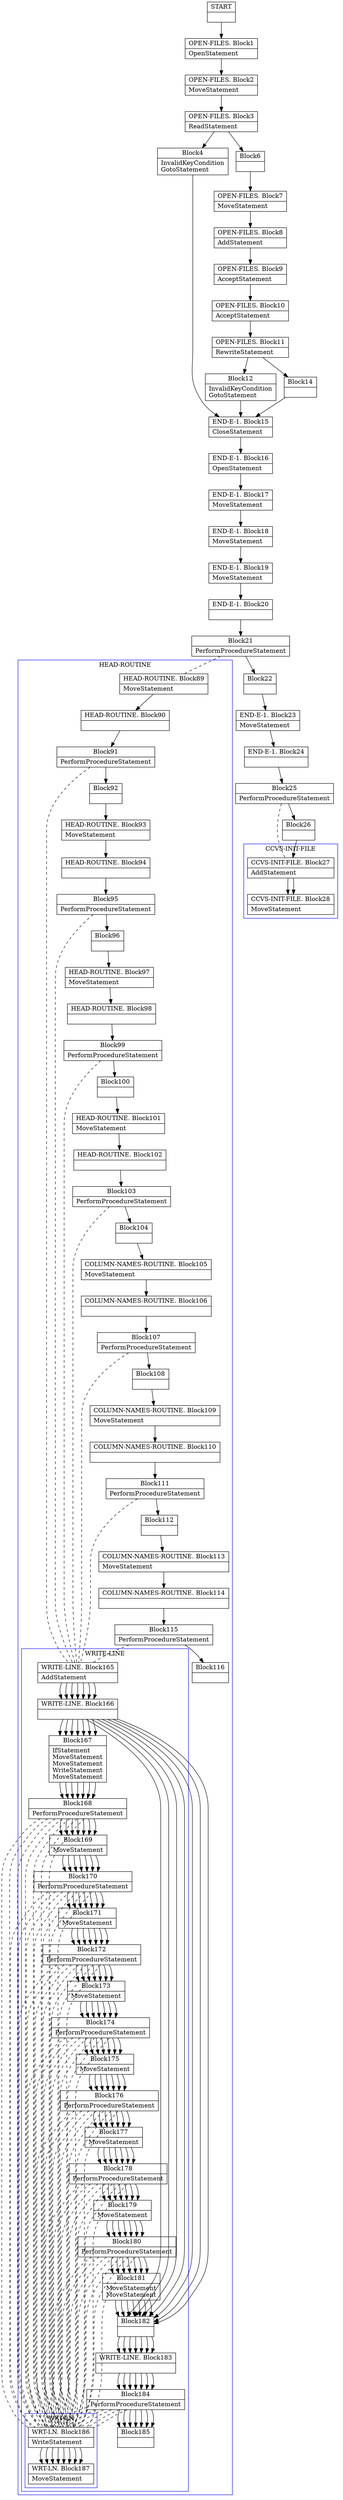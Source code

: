 digraph Cfg {
compound=true;
node [
shape = "record"
]

edge [
arrowtail = "empty"
]
Block0 [
label = "{START|}"
]
Block1 [
label = "{OPEN-FILES. Block1|OpenStatement\l}"
]
Block2 [
label = "{OPEN-FILES. Block2|MoveStatement\l}"
]
Block3 [
label = "{OPEN-FILES. Block3|ReadStatement\l}"
]
Block4 [
label = "{Block4|InvalidKeyCondition\lGotoStatement\l}"
]
Block15 [
label = "{END-E-1. Block15|CloseStatement\l}"
]
Block16 [
label = "{END-E-1. Block16|OpenStatement\l}"
]
Block17 [
label = "{END-E-1. Block17|MoveStatement\l}"
]
Block18 [
label = "{END-E-1. Block18|MoveStatement\l}"
]
Block19 [
label = "{END-E-1. Block19|MoveStatement\l}"
]
Block20 [
label = "{END-E-1. Block20|}"
]
Block21 [
label = "{Block21|PerformProcedureStatement\l}"
]
subgraph cluster_1{
color = blue;
label = "HEAD-ROUTINE";
Block89 [
label = "{HEAD-ROUTINE. Block89|MoveStatement\l}"
]
Block90 [
label = "{HEAD-ROUTINE. Block90|}"
]
Block91 [
label = "{Block91|PerformProcedureStatement\l}"
]
subgraph cluster_8{
color = blue;
label = "WRITE-LINE";
Block165 [
label = "{WRITE-LINE. Block165|AddStatement\l}"
]
Block166 [
label = "{WRITE-LINE. Block166|}"
]
Block167 [
label = "{Block167|IfStatement\lMoveStatement\lMoveStatement\lWriteStatement\lMoveStatement\l}"
]
Block168 [
label = "{Block168|PerformProcedureStatement\l}"
]
subgraph cluster_22{
color = blue;
label = "WRT-LN";
Block186 [
label = "{WRT-LN. Block186|WriteStatement\l}"
]
Block187 [
label = "{WRT-LN. Block187|MoveStatement\l}"
]
Block186 -> Block187

}
Block168 -> Block186 [style=dashed, arrowhead=none]

Block169 [
label = "{Block169|MoveStatement\l}"
]
Block170 [
label = "{Block170|PerformProcedureStatement\l}"
]
subgraph cluster_23{
color = blue;
label = "WRT-LN";
Block186 [
label = "{WRT-LN. Block186|WriteStatement\l}"
]
Block187 [
label = "{WRT-LN. Block187|MoveStatement\l}"
]
Block186 -> Block187

}
Block170 -> Block186 [style=dashed, arrowhead=none]

Block171 [
label = "{Block171|MoveStatement\l}"
]
Block172 [
label = "{Block172|PerformProcedureStatement\l}"
]
subgraph cluster_24{
color = blue;
label = "WRT-LN";
Block186 [
label = "{WRT-LN. Block186|WriteStatement\l}"
]
Block187 [
label = "{WRT-LN. Block187|MoveStatement\l}"
]
Block186 -> Block187

}
Block172 -> Block186 [style=dashed, arrowhead=none]

Block173 [
label = "{Block173|MoveStatement\l}"
]
Block174 [
label = "{Block174|PerformProcedureStatement\l}"
]
subgraph cluster_25{
color = blue;
label = "WRT-LN";
Block186 [
label = "{WRT-LN. Block186|WriteStatement\l}"
]
Block187 [
label = "{WRT-LN. Block187|MoveStatement\l}"
]
Block186 -> Block187

}
Block174 -> Block186 [style=dashed, arrowhead=none]

Block175 [
label = "{Block175|MoveStatement\l}"
]
Block176 [
label = "{Block176|PerformProcedureStatement\l}"
]
subgraph cluster_26{
color = blue;
label = "WRT-LN";
Block186 [
label = "{WRT-LN. Block186|WriteStatement\l}"
]
Block187 [
label = "{WRT-LN. Block187|MoveStatement\l}"
]
Block186 -> Block187

}
Block176 -> Block186 [style=dashed, arrowhead=none]

Block177 [
label = "{Block177|MoveStatement\l}"
]
Block178 [
label = "{Block178|PerformProcedureStatement\l}"
]
subgraph cluster_27{
color = blue;
label = "WRT-LN";
Block186 [
label = "{WRT-LN. Block186|WriteStatement\l}"
]
Block187 [
label = "{WRT-LN. Block187|MoveStatement\l}"
]
Block186 -> Block187

}
Block178 -> Block186 [style=dashed, arrowhead=none]

Block179 [
label = "{Block179|MoveStatement\l}"
]
Block180 [
label = "{Block180|PerformProcedureStatement\l}"
]
subgraph cluster_28{
color = blue;
label = "WRT-LN";
Block186 [
label = "{WRT-LN. Block186|WriteStatement\l}"
]
Block187 [
label = "{WRT-LN. Block187|MoveStatement\l}"
]
Block186 -> Block187

}
Block180 -> Block186 [style=dashed, arrowhead=none]

Block181 [
label = "{Block181|MoveStatement\lMoveStatement\l}"
]
Block182 [
label = "{Block182|}"
]
Block183 [
label = "{WRITE-LINE. Block183|}"
]
Block184 [
label = "{Block184|PerformProcedureStatement\l}"
]
subgraph cluster_29{
color = blue;
label = "WRT-LN";
Block186 [
label = "{WRT-LN. Block186|WriteStatement\l}"
]
Block187 [
label = "{WRT-LN. Block187|MoveStatement\l}"
]
Block186 -> Block187

}
Block184 -> Block186 [style=dashed, arrowhead=none]

Block185 [
label = "{Block185|}"
]
Block165 -> Block166
Block166 -> Block167
Block166 -> Block182
Block167 -> Block168
Block168 -> Block169
Block169 -> Block170
Block170 -> Block171
Block171 -> Block172
Block172 -> Block173
Block173 -> Block174
Block174 -> Block175
Block175 -> Block176
Block176 -> Block177
Block177 -> Block178
Block178 -> Block179
Block179 -> Block180
Block180 -> Block181
Block181 -> Block182
Block182 -> Block183
Block183 -> Block184
Block184 -> Block185

}
Block91 -> Block165 [style=dashed, arrowhead=none]

Block92 [
label = "{Block92|}"
]
Block93 [
label = "{HEAD-ROUTINE. Block93|MoveStatement\l}"
]
Block94 [
label = "{HEAD-ROUTINE. Block94|}"
]
Block95 [
label = "{Block95|PerformProcedureStatement\l}"
]
subgraph cluster_9{
color = blue;
label = "WRITE-LINE";
Block165 [
label = "{WRITE-LINE. Block165|AddStatement\l}"
]
Block166 [
label = "{WRITE-LINE. Block166|}"
]
Block167 [
label = "{Block167|IfStatement\lMoveStatement\lMoveStatement\lWriteStatement\lMoveStatement\l}"
]
Block168 [
label = "{Block168|PerformProcedureStatement\l}"
]
Block168 -> Block186 [style=dashed, arrowhead=none]

Block169 [
label = "{Block169|MoveStatement\l}"
]
Block170 [
label = "{Block170|PerformProcedureStatement\l}"
]
Block170 -> Block186 [style=dashed, arrowhead=none]

Block171 [
label = "{Block171|MoveStatement\l}"
]
Block172 [
label = "{Block172|PerformProcedureStatement\l}"
]
Block172 -> Block186 [style=dashed, arrowhead=none]

Block173 [
label = "{Block173|MoveStatement\l}"
]
Block174 [
label = "{Block174|PerformProcedureStatement\l}"
]
Block174 -> Block186 [style=dashed, arrowhead=none]

Block175 [
label = "{Block175|MoveStatement\l}"
]
Block176 [
label = "{Block176|PerformProcedureStatement\l}"
]
Block176 -> Block186 [style=dashed, arrowhead=none]

Block177 [
label = "{Block177|MoveStatement\l}"
]
Block178 [
label = "{Block178|PerformProcedureStatement\l}"
]
Block178 -> Block186 [style=dashed, arrowhead=none]

Block179 [
label = "{Block179|MoveStatement\l}"
]
Block180 [
label = "{Block180|PerformProcedureStatement\l}"
]
Block180 -> Block186 [style=dashed, arrowhead=none]

Block181 [
label = "{Block181|MoveStatement\lMoveStatement\l}"
]
Block182 [
label = "{Block182|}"
]
Block183 [
label = "{WRITE-LINE. Block183|}"
]
Block184 [
label = "{Block184|PerformProcedureStatement\l}"
]
Block184 -> Block186 [style=dashed, arrowhead=none]

Block185 [
label = "{Block185|}"
]
Block165 -> Block166
Block166 -> Block167
Block166 -> Block182
Block167 -> Block168
Block168 -> Block169
Block169 -> Block170
Block170 -> Block171
Block171 -> Block172
Block172 -> Block173
Block173 -> Block174
Block174 -> Block175
Block175 -> Block176
Block176 -> Block177
Block177 -> Block178
Block178 -> Block179
Block179 -> Block180
Block180 -> Block181
Block181 -> Block182
Block182 -> Block183
Block183 -> Block184
Block184 -> Block185

}
Block95 -> Block165 [style=dashed, arrowhead=none]

Block96 [
label = "{Block96|}"
]
Block97 [
label = "{HEAD-ROUTINE. Block97|MoveStatement\l}"
]
Block98 [
label = "{HEAD-ROUTINE. Block98|}"
]
Block99 [
label = "{Block99|PerformProcedureStatement\l}"
]
subgraph cluster_10{
color = blue;
label = "WRITE-LINE";
Block165 [
label = "{WRITE-LINE. Block165|AddStatement\l}"
]
Block166 [
label = "{WRITE-LINE. Block166|}"
]
Block167 [
label = "{Block167|IfStatement\lMoveStatement\lMoveStatement\lWriteStatement\lMoveStatement\l}"
]
Block168 [
label = "{Block168|PerformProcedureStatement\l}"
]
Block168 -> Block186 [style=dashed, arrowhead=none]

Block169 [
label = "{Block169|MoveStatement\l}"
]
Block170 [
label = "{Block170|PerformProcedureStatement\l}"
]
Block170 -> Block186 [style=dashed, arrowhead=none]

Block171 [
label = "{Block171|MoveStatement\l}"
]
Block172 [
label = "{Block172|PerformProcedureStatement\l}"
]
Block172 -> Block186 [style=dashed, arrowhead=none]

Block173 [
label = "{Block173|MoveStatement\l}"
]
Block174 [
label = "{Block174|PerformProcedureStatement\l}"
]
Block174 -> Block186 [style=dashed, arrowhead=none]

Block175 [
label = "{Block175|MoveStatement\l}"
]
Block176 [
label = "{Block176|PerformProcedureStatement\l}"
]
Block176 -> Block186 [style=dashed, arrowhead=none]

Block177 [
label = "{Block177|MoveStatement\l}"
]
Block178 [
label = "{Block178|PerformProcedureStatement\l}"
]
Block178 -> Block186 [style=dashed, arrowhead=none]

Block179 [
label = "{Block179|MoveStatement\l}"
]
Block180 [
label = "{Block180|PerformProcedureStatement\l}"
]
Block180 -> Block186 [style=dashed, arrowhead=none]

Block181 [
label = "{Block181|MoveStatement\lMoveStatement\l}"
]
Block182 [
label = "{Block182|}"
]
Block183 [
label = "{WRITE-LINE. Block183|}"
]
Block184 [
label = "{Block184|PerformProcedureStatement\l}"
]
Block184 -> Block186 [style=dashed, arrowhead=none]

Block185 [
label = "{Block185|}"
]
Block165 -> Block166
Block166 -> Block167
Block166 -> Block182
Block167 -> Block168
Block168 -> Block169
Block169 -> Block170
Block170 -> Block171
Block171 -> Block172
Block172 -> Block173
Block173 -> Block174
Block174 -> Block175
Block175 -> Block176
Block176 -> Block177
Block177 -> Block178
Block178 -> Block179
Block179 -> Block180
Block180 -> Block181
Block181 -> Block182
Block182 -> Block183
Block183 -> Block184
Block184 -> Block185

}
Block99 -> Block165 [style=dashed, arrowhead=none]

Block100 [
label = "{Block100|}"
]
Block101 [
label = "{HEAD-ROUTINE. Block101|MoveStatement\l}"
]
Block102 [
label = "{HEAD-ROUTINE. Block102|}"
]
Block103 [
label = "{Block103|PerformProcedureStatement\l}"
]
subgraph cluster_11{
color = blue;
label = "WRITE-LINE";
Block165 [
label = "{WRITE-LINE. Block165|AddStatement\l}"
]
Block166 [
label = "{WRITE-LINE. Block166|}"
]
Block167 [
label = "{Block167|IfStatement\lMoveStatement\lMoveStatement\lWriteStatement\lMoveStatement\l}"
]
Block168 [
label = "{Block168|PerformProcedureStatement\l}"
]
Block168 -> Block186 [style=dashed, arrowhead=none]

Block169 [
label = "{Block169|MoveStatement\l}"
]
Block170 [
label = "{Block170|PerformProcedureStatement\l}"
]
Block170 -> Block186 [style=dashed, arrowhead=none]

Block171 [
label = "{Block171|MoveStatement\l}"
]
Block172 [
label = "{Block172|PerformProcedureStatement\l}"
]
Block172 -> Block186 [style=dashed, arrowhead=none]

Block173 [
label = "{Block173|MoveStatement\l}"
]
Block174 [
label = "{Block174|PerformProcedureStatement\l}"
]
Block174 -> Block186 [style=dashed, arrowhead=none]

Block175 [
label = "{Block175|MoveStatement\l}"
]
Block176 [
label = "{Block176|PerformProcedureStatement\l}"
]
Block176 -> Block186 [style=dashed, arrowhead=none]

Block177 [
label = "{Block177|MoveStatement\l}"
]
Block178 [
label = "{Block178|PerformProcedureStatement\l}"
]
Block178 -> Block186 [style=dashed, arrowhead=none]

Block179 [
label = "{Block179|MoveStatement\l}"
]
Block180 [
label = "{Block180|PerformProcedureStatement\l}"
]
Block180 -> Block186 [style=dashed, arrowhead=none]

Block181 [
label = "{Block181|MoveStatement\lMoveStatement\l}"
]
Block182 [
label = "{Block182|}"
]
Block183 [
label = "{WRITE-LINE. Block183|}"
]
Block184 [
label = "{Block184|PerformProcedureStatement\l}"
]
Block184 -> Block186 [style=dashed, arrowhead=none]

Block185 [
label = "{Block185|}"
]
Block165 -> Block166
Block166 -> Block167
Block166 -> Block182
Block167 -> Block168
Block168 -> Block169
Block169 -> Block170
Block170 -> Block171
Block171 -> Block172
Block172 -> Block173
Block173 -> Block174
Block174 -> Block175
Block175 -> Block176
Block176 -> Block177
Block177 -> Block178
Block178 -> Block179
Block179 -> Block180
Block180 -> Block181
Block181 -> Block182
Block182 -> Block183
Block183 -> Block184
Block184 -> Block185

}
Block103 -> Block165 [style=dashed, arrowhead=none]

Block104 [
label = "{Block104|}"
]
Block105 [
label = "{COLUMN-NAMES-ROUTINE. Block105|MoveStatement\l}"
]
Block106 [
label = "{COLUMN-NAMES-ROUTINE. Block106|}"
]
Block107 [
label = "{Block107|PerformProcedureStatement\l}"
]
subgraph cluster_12{
color = blue;
label = "WRITE-LINE";
Block165 [
label = "{WRITE-LINE. Block165|AddStatement\l}"
]
Block166 [
label = "{WRITE-LINE. Block166|}"
]
Block167 [
label = "{Block167|IfStatement\lMoveStatement\lMoveStatement\lWriteStatement\lMoveStatement\l}"
]
Block168 [
label = "{Block168|PerformProcedureStatement\l}"
]
Block168 -> Block186 [style=dashed, arrowhead=none]

Block169 [
label = "{Block169|MoveStatement\l}"
]
Block170 [
label = "{Block170|PerformProcedureStatement\l}"
]
Block170 -> Block186 [style=dashed, arrowhead=none]

Block171 [
label = "{Block171|MoveStatement\l}"
]
Block172 [
label = "{Block172|PerformProcedureStatement\l}"
]
Block172 -> Block186 [style=dashed, arrowhead=none]

Block173 [
label = "{Block173|MoveStatement\l}"
]
Block174 [
label = "{Block174|PerformProcedureStatement\l}"
]
Block174 -> Block186 [style=dashed, arrowhead=none]

Block175 [
label = "{Block175|MoveStatement\l}"
]
Block176 [
label = "{Block176|PerformProcedureStatement\l}"
]
Block176 -> Block186 [style=dashed, arrowhead=none]

Block177 [
label = "{Block177|MoveStatement\l}"
]
Block178 [
label = "{Block178|PerformProcedureStatement\l}"
]
Block178 -> Block186 [style=dashed, arrowhead=none]

Block179 [
label = "{Block179|MoveStatement\l}"
]
Block180 [
label = "{Block180|PerformProcedureStatement\l}"
]
Block180 -> Block186 [style=dashed, arrowhead=none]

Block181 [
label = "{Block181|MoveStatement\lMoveStatement\l}"
]
Block182 [
label = "{Block182|}"
]
Block183 [
label = "{WRITE-LINE. Block183|}"
]
Block184 [
label = "{Block184|PerformProcedureStatement\l}"
]
Block184 -> Block186 [style=dashed, arrowhead=none]

Block185 [
label = "{Block185|}"
]
Block165 -> Block166
Block166 -> Block167
Block166 -> Block182
Block167 -> Block168
Block168 -> Block169
Block169 -> Block170
Block170 -> Block171
Block171 -> Block172
Block172 -> Block173
Block173 -> Block174
Block174 -> Block175
Block175 -> Block176
Block176 -> Block177
Block177 -> Block178
Block178 -> Block179
Block179 -> Block180
Block180 -> Block181
Block181 -> Block182
Block182 -> Block183
Block183 -> Block184
Block184 -> Block185

}
Block107 -> Block165 [style=dashed, arrowhead=none]

Block108 [
label = "{Block108|}"
]
Block109 [
label = "{COLUMN-NAMES-ROUTINE. Block109|MoveStatement\l}"
]
Block110 [
label = "{COLUMN-NAMES-ROUTINE. Block110|}"
]
Block111 [
label = "{Block111|PerformProcedureStatement\l}"
]
subgraph cluster_13{
color = blue;
label = "WRITE-LINE";
Block165 [
label = "{WRITE-LINE. Block165|AddStatement\l}"
]
Block166 [
label = "{WRITE-LINE. Block166|}"
]
Block167 [
label = "{Block167|IfStatement\lMoveStatement\lMoveStatement\lWriteStatement\lMoveStatement\l}"
]
Block168 [
label = "{Block168|PerformProcedureStatement\l}"
]
Block168 -> Block186 [style=dashed, arrowhead=none]

Block169 [
label = "{Block169|MoveStatement\l}"
]
Block170 [
label = "{Block170|PerformProcedureStatement\l}"
]
Block170 -> Block186 [style=dashed, arrowhead=none]

Block171 [
label = "{Block171|MoveStatement\l}"
]
Block172 [
label = "{Block172|PerformProcedureStatement\l}"
]
Block172 -> Block186 [style=dashed, arrowhead=none]

Block173 [
label = "{Block173|MoveStatement\l}"
]
Block174 [
label = "{Block174|PerformProcedureStatement\l}"
]
Block174 -> Block186 [style=dashed, arrowhead=none]

Block175 [
label = "{Block175|MoveStatement\l}"
]
Block176 [
label = "{Block176|PerformProcedureStatement\l}"
]
Block176 -> Block186 [style=dashed, arrowhead=none]

Block177 [
label = "{Block177|MoveStatement\l}"
]
Block178 [
label = "{Block178|PerformProcedureStatement\l}"
]
Block178 -> Block186 [style=dashed, arrowhead=none]

Block179 [
label = "{Block179|MoveStatement\l}"
]
Block180 [
label = "{Block180|PerformProcedureStatement\l}"
]
Block180 -> Block186 [style=dashed, arrowhead=none]

Block181 [
label = "{Block181|MoveStatement\lMoveStatement\l}"
]
Block182 [
label = "{Block182|}"
]
Block183 [
label = "{WRITE-LINE. Block183|}"
]
Block184 [
label = "{Block184|PerformProcedureStatement\l}"
]
Block184 -> Block186 [style=dashed, arrowhead=none]

Block185 [
label = "{Block185|}"
]
Block165 -> Block166
Block166 -> Block167
Block166 -> Block182
Block167 -> Block168
Block168 -> Block169
Block169 -> Block170
Block170 -> Block171
Block171 -> Block172
Block172 -> Block173
Block173 -> Block174
Block174 -> Block175
Block175 -> Block176
Block176 -> Block177
Block177 -> Block178
Block178 -> Block179
Block179 -> Block180
Block180 -> Block181
Block181 -> Block182
Block182 -> Block183
Block183 -> Block184
Block184 -> Block185

}
Block111 -> Block165 [style=dashed, arrowhead=none]

Block112 [
label = "{Block112|}"
]
Block113 [
label = "{COLUMN-NAMES-ROUTINE. Block113|MoveStatement\l}"
]
Block114 [
label = "{COLUMN-NAMES-ROUTINE. Block114|}"
]
Block115 [
label = "{Block115|PerformProcedureStatement\l}"
]
subgraph cluster_14{
color = blue;
label = "WRITE-LINE";
Block165 [
label = "{WRITE-LINE. Block165|AddStatement\l}"
]
Block166 [
label = "{WRITE-LINE. Block166|}"
]
Block167 [
label = "{Block167|IfStatement\lMoveStatement\lMoveStatement\lWriteStatement\lMoveStatement\l}"
]
Block168 [
label = "{Block168|PerformProcedureStatement\l}"
]
Block168 -> Block186 [style=dashed, arrowhead=none]

Block169 [
label = "{Block169|MoveStatement\l}"
]
Block170 [
label = "{Block170|PerformProcedureStatement\l}"
]
Block170 -> Block186 [style=dashed, arrowhead=none]

Block171 [
label = "{Block171|MoveStatement\l}"
]
Block172 [
label = "{Block172|PerformProcedureStatement\l}"
]
Block172 -> Block186 [style=dashed, arrowhead=none]

Block173 [
label = "{Block173|MoveStatement\l}"
]
Block174 [
label = "{Block174|PerformProcedureStatement\l}"
]
Block174 -> Block186 [style=dashed, arrowhead=none]

Block175 [
label = "{Block175|MoveStatement\l}"
]
Block176 [
label = "{Block176|PerformProcedureStatement\l}"
]
Block176 -> Block186 [style=dashed, arrowhead=none]

Block177 [
label = "{Block177|MoveStatement\l}"
]
Block178 [
label = "{Block178|PerformProcedureStatement\l}"
]
Block178 -> Block186 [style=dashed, arrowhead=none]

Block179 [
label = "{Block179|MoveStatement\l}"
]
Block180 [
label = "{Block180|PerformProcedureStatement\l}"
]
Block180 -> Block186 [style=dashed, arrowhead=none]

Block181 [
label = "{Block181|MoveStatement\lMoveStatement\l}"
]
Block182 [
label = "{Block182|}"
]
Block183 [
label = "{WRITE-LINE. Block183|}"
]
Block184 [
label = "{Block184|PerformProcedureStatement\l}"
]
Block184 -> Block186 [style=dashed, arrowhead=none]

Block185 [
label = "{Block185|}"
]
Block165 -> Block166
Block166 -> Block167
Block166 -> Block182
Block167 -> Block168
Block168 -> Block169
Block169 -> Block170
Block170 -> Block171
Block171 -> Block172
Block172 -> Block173
Block173 -> Block174
Block174 -> Block175
Block175 -> Block176
Block176 -> Block177
Block177 -> Block178
Block178 -> Block179
Block179 -> Block180
Block180 -> Block181
Block181 -> Block182
Block182 -> Block183
Block183 -> Block184
Block184 -> Block185

}
Block115 -> Block165 [style=dashed, arrowhead=none]

Block116 [
label = "{Block116|}"
]
Block89 -> Block90
Block90 -> Block91
Block91 -> Block92
Block92 -> Block93
Block93 -> Block94
Block94 -> Block95
Block95 -> Block96
Block96 -> Block97
Block97 -> Block98
Block98 -> Block99
Block99 -> Block100
Block100 -> Block101
Block101 -> Block102
Block102 -> Block103
Block103 -> Block104
Block104 -> Block105
Block105 -> Block106
Block106 -> Block107
Block107 -> Block108
Block108 -> Block109
Block109 -> Block110
Block110 -> Block111
Block111 -> Block112
Block112 -> Block113
Block113 -> Block114
Block114 -> Block115
Block115 -> Block116

}
Block21 -> Block89 [style=dashed, arrowhead=none]

Block22 [
label = "{Block22|}"
]
Block23 [
label = "{END-E-1. Block23|MoveStatement\l}"
]
Block24 [
label = "{END-E-1. Block24|}"
]
Block25 [
label = "{Block25|PerformProcedureStatement\l}"
]
subgraph cluster_2{
color = blue;
label = "CCVS-INIT-FILE";
Block27 [
label = "{CCVS-INIT-FILE. Block27|AddStatement\l}"
]
Block28 [
label = "{CCVS-INIT-FILE. Block28|MoveStatement\l}"
]
Block27 -> Block28

}
Block25 -> Block27 [style=dashed, arrowhead=none]

Block26 [
label = "{Block26|}"
]
Block27 [
label = "{CCVS-INIT-FILE. Block27|AddStatement\l}"
]
Block28 [
label = "{CCVS-INIT-FILE. Block28|MoveStatement\l}"
]
Block6 [
label = "{Block6|}"
]
Block7 [
label = "{OPEN-FILES. Block7|MoveStatement\l}"
]
Block8 [
label = "{OPEN-FILES. Block8|AddStatement\l}"
]
Block9 [
label = "{OPEN-FILES. Block9|AcceptStatement\l}"
]
Block10 [
label = "{OPEN-FILES. Block10|AcceptStatement\l}"
]
Block11 [
label = "{OPEN-FILES. Block11|RewriteStatement\l}"
]
Block12 [
label = "{Block12|InvalidKeyCondition\lGotoStatement\l}"
]
Block14 [
label = "{Block14|}"
]
Block0 -> Block1
Block1 -> Block2
Block2 -> Block3
Block3 -> Block4
Block3 -> Block6
Block4 -> Block15
Block15 -> Block16
Block16 -> Block17
Block17 -> Block18
Block18 -> Block19
Block19 -> Block20
Block20 -> Block21
Block21 -> Block22
Block22 -> Block23
Block23 -> Block24
Block24 -> Block25
Block25 -> Block26
Block26 -> Block27
Block27 -> Block28
Block6 -> Block7
Block7 -> Block8
Block8 -> Block9
Block9 -> Block10
Block10 -> Block11
Block11 -> Block12
Block11 -> Block14
Block12 -> Block15
Block14 -> Block15

}
